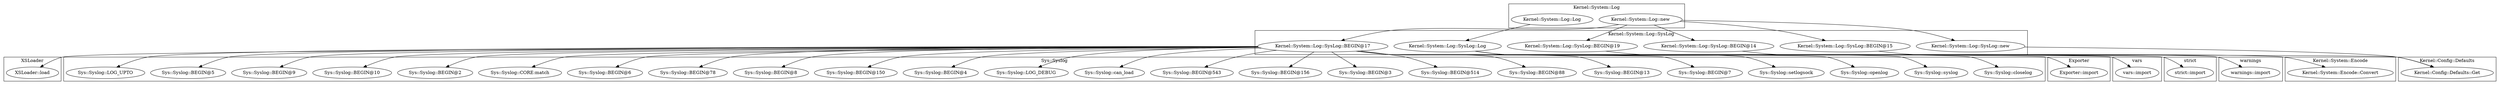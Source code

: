 digraph {
graph [overlap=false]
subgraph cluster_Kernel_System_Log_SysLog {
	label="Kernel::System::Log::SysLog";
	"Kernel::System::Log::SysLog::BEGIN@17";
	"Kernel::System::Log::SysLog::BEGIN@19";
	"Kernel::System::Log::SysLog::BEGIN@14";
	"Kernel::System::Log::SysLog::BEGIN@15";
	"Kernel::System::Log::SysLog::Log";
	"Kernel::System::Log::SysLog::new";
}
subgraph cluster_warnings {
	label="warnings";
	"warnings::import";
}
subgraph cluster_vars {
	label="vars";
	"vars::import";
}
subgraph cluster_strict {
	label="strict";
	"strict::import";
}
subgraph cluster_XSLoader {
	label="XSLoader";
	"XSLoader::load";
}
subgraph cluster_Kernel_System_Log {
	label="Kernel::System::Log";
	"Kernel::System::Log::new";
	"Kernel::System::Log::Log";
}
subgraph cluster_Sys_Syslog {
	label="Sys::Syslog";
	"Sys::Syslog::LOG_UPTO";
	"Sys::Syslog::BEGIN@7";
	"Sys::Syslog::setlogsock";
	"Sys::Syslog::BEGIN@88";
	"Sys::Syslog::closelog";
	"Sys::Syslog::BEGIN@3";
	"Sys::Syslog::BEGIN@156";
	"Sys::Syslog::BEGIN@543";
	"Sys::Syslog::can_load";
	"Sys::Syslog::LOG_DEBUG";
	"Sys::Syslog::BEGIN@4";
	"Sys::Syslog::syslog";
	"Sys::Syslog::BEGIN@8";
	"Sys::Syslog::BEGIN@78";
	"Sys::Syslog::BEGIN@6";
	"Sys::Syslog::CORE:match";
	"Sys::Syslog::BEGIN@2";
	"Sys::Syslog::BEGIN@10";
	"Sys::Syslog::BEGIN@9";
	"Sys::Syslog::BEGIN@5";
	"Sys::Syslog::BEGIN@13";
	"Sys::Syslog::BEGIN@514";
	"Sys::Syslog::openlog";
	"Sys::Syslog::BEGIN@150";
}
subgraph cluster_Kernel_System_Encode {
	label="Kernel::System::Encode";
	"Kernel::System::Encode::Convert";
}
subgraph cluster_Exporter {
	label="Exporter";
	"Exporter::import";
}
subgraph cluster_Kernel_Config_Defaults {
	label="Kernel::Config::Defaults";
	"Kernel::Config::Defaults::Get";
}
"Kernel::System::Log::SysLog::BEGIN@17" -> "Sys::Syslog::LOG_UPTO";
"Kernel::System::Log::SysLog::Log" -> "Sys::Syslog::setlogsock";
"Kernel::System::Log::new" -> "Kernel::System::Log::SysLog::BEGIN@19";
"Kernel::System::Log::SysLog::BEGIN@17" -> "Sys::Syslog::LOG_DEBUG";
"Kernel::System::Log::SysLog::BEGIN@17" -> "Sys::Syslog::BEGIN@4";
"Kernel::System::Log::SysLog::Log" -> "Sys::Syslog::syslog";
"Kernel::System::Log::new" -> "Kernel::System::Log::SysLog::BEGIN@17";
"Kernel::System::Log::SysLog::Log" -> "Kernel::System::Encode::Convert";
"Kernel::System::Log::SysLog::BEGIN@17" -> "Sys::Syslog::BEGIN@8";
"Kernel::System::Log::SysLog::new" -> "Kernel::Config::Defaults::Get";
"Kernel::System::Log::SysLog::Log" -> "Kernel::Config::Defaults::Get";
"Kernel::System::Log::SysLog::BEGIN@17" -> "Sys::Syslog::BEGIN@5";
"Kernel::System::Log::SysLog::BEGIN@17" -> "Exporter::import";
"Kernel::System::Log::SysLog::BEGIN@17" -> "Sys::Syslog::BEGIN@7";
"Kernel::System::Log::Log" -> "Kernel::System::Log::SysLog::Log";
"Kernel::System::Log::SysLog::BEGIN@17" -> "Sys::Syslog::BEGIN@78";
"Kernel::System::Log::new" -> "Kernel::System::Log::SysLog::BEGIN@15";
"Kernel::System::Log::SysLog::BEGIN@17" -> "Sys::Syslog::BEGIN@2";
"Kernel::System::Log::SysLog::BEGIN@15" -> "warnings::import";
"Kernel::System::Log::SysLog::BEGIN@17" -> "Sys::Syslog::BEGIN@10";
"Kernel::System::Log::new" -> "Kernel::System::Log::SysLog::BEGIN@14";
"Kernel::System::Log::SysLog::BEGIN@17" -> "Sys::Syslog::BEGIN@150";
"Kernel::System::Log::SysLog::BEGIN@17" -> "Sys::Syslog::can_load";
"Kernel::System::Log::SysLog::BEGIN@19" -> "vars::import";
"Kernel::System::Log::SysLog::BEGIN@17" -> "Sys::Syslog::CORE:match";
"Kernel::System::Log::SysLog::BEGIN@17" -> "Sys::Syslog::BEGIN@13";
"Kernel::System::Log::SysLog::BEGIN@17" -> "Sys::Syslog::BEGIN@514";
"Kernel::System::Log::SysLog::BEGIN@17" -> "Sys::Syslog::BEGIN@88";
"Kernel::System::Log::new" -> "Kernel::System::Log::SysLog::new";
"Kernel::System::Log::SysLog::BEGIN@17" -> "Sys::Syslog::BEGIN@3";
"Kernel::System::Log::SysLog::Log" -> "Sys::Syslog::closelog";
"Kernel::System::Log::SysLog::BEGIN@17" -> "Sys::Syslog::BEGIN@543";
"Kernel::System::Log::SysLog::BEGIN@17" -> "Sys::Syslog::BEGIN@156";
"Kernel::System::Log::SysLog::BEGIN@17" -> "XSLoader::load";
"Kernel::System::Log::SysLog::BEGIN@17" -> "Sys::Syslog::BEGIN@6";
"Kernel::System::Log::SysLog::BEGIN@17" -> "Sys::Syslog::BEGIN@9";
"Kernel::System::Log::SysLog::BEGIN@14" -> "strict::import";
"Kernel::System::Log::SysLog::Log" -> "Sys::Syslog::openlog";
}
